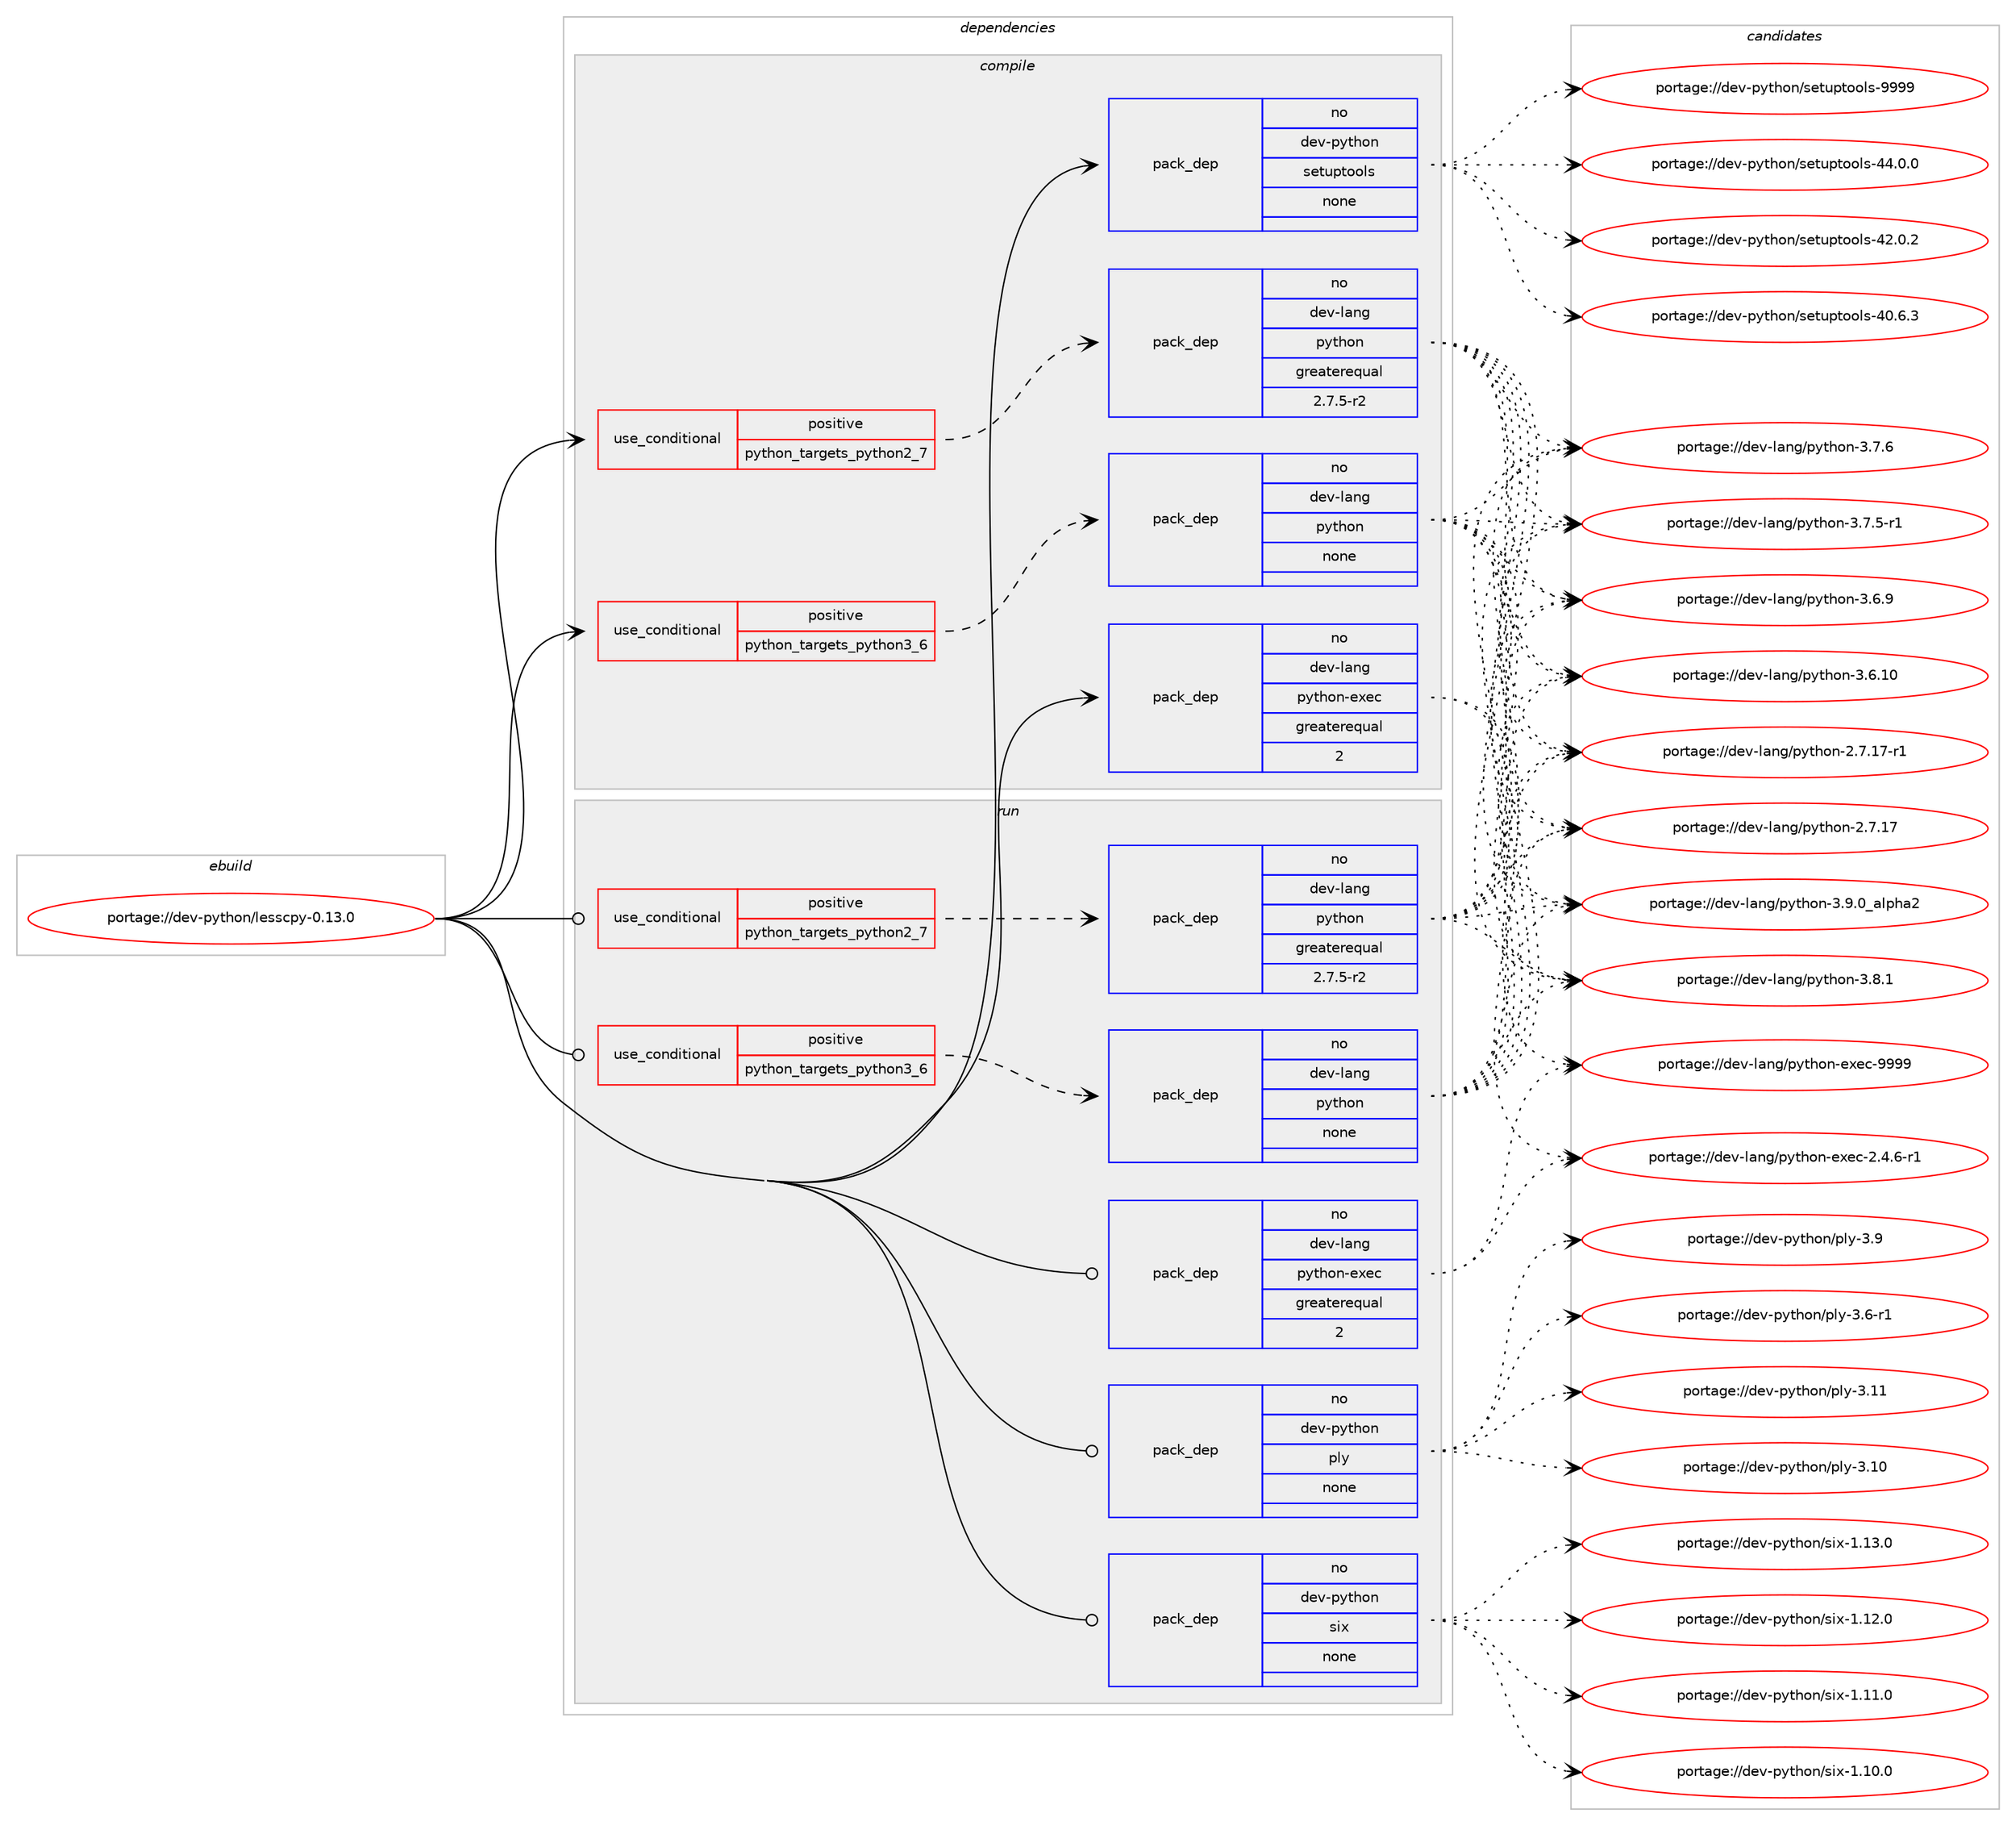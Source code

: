 digraph prolog {

# *************
# Graph options
# *************

newrank=true;
concentrate=true;
compound=true;
graph [rankdir=LR,fontname=Helvetica,fontsize=10,ranksep=1.5];#, ranksep=2.5, nodesep=0.2];
edge  [arrowhead=vee];
node  [fontname=Helvetica,fontsize=10];

# **********
# The ebuild
# **********

subgraph cluster_leftcol {
color=gray;
label=<<i>ebuild</i>>;
id [label="portage://dev-python/lesscpy-0.13.0", color=red, width=4, href="../dev-python/lesscpy-0.13.0.svg"];
}

# ****************
# The dependencies
# ****************

subgraph cluster_midcol {
color=gray;
label=<<i>dependencies</i>>;
subgraph cluster_compile {
fillcolor="#eeeeee";
style=filled;
label=<<i>compile</i>>;
subgraph cond113542 {
dependency452520 [label=<<TABLE BORDER="0" CELLBORDER="1" CELLSPACING="0" CELLPADDING="4"><TR><TD ROWSPAN="3" CELLPADDING="10">use_conditional</TD></TR><TR><TD>positive</TD></TR><TR><TD>python_targets_python2_7</TD></TR></TABLE>>, shape=none, color=red];
subgraph pack333998 {
dependency452521 [label=<<TABLE BORDER="0" CELLBORDER="1" CELLSPACING="0" CELLPADDING="4" WIDTH="220"><TR><TD ROWSPAN="6" CELLPADDING="30">pack_dep</TD></TR><TR><TD WIDTH="110">no</TD></TR><TR><TD>dev-lang</TD></TR><TR><TD>python</TD></TR><TR><TD>greaterequal</TD></TR><TR><TD>2.7.5-r2</TD></TR></TABLE>>, shape=none, color=blue];
}
dependency452520:e -> dependency452521:w [weight=20,style="dashed",arrowhead="vee"];
}
id:e -> dependency452520:w [weight=20,style="solid",arrowhead="vee"];
subgraph cond113543 {
dependency452522 [label=<<TABLE BORDER="0" CELLBORDER="1" CELLSPACING="0" CELLPADDING="4"><TR><TD ROWSPAN="3" CELLPADDING="10">use_conditional</TD></TR><TR><TD>positive</TD></TR><TR><TD>python_targets_python3_6</TD></TR></TABLE>>, shape=none, color=red];
subgraph pack333999 {
dependency452523 [label=<<TABLE BORDER="0" CELLBORDER="1" CELLSPACING="0" CELLPADDING="4" WIDTH="220"><TR><TD ROWSPAN="6" CELLPADDING="30">pack_dep</TD></TR><TR><TD WIDTH="110">no</TD></TR><TR><TD>dev-lang</TD></TR><TR><TD>python</TD></TR><TR><TD>none</TD></TR><TR><TD></TD></TR></TABLE>>, shape=none, color=blue];
}
dependency452522:e -> dependency452523:w [weight=20,style="dashed",arrowhead="vee"];
}
id:e -> dependency452522:w [weight=20,style="solid",arrowhead="vee"];
subgraph pack334000 {
dependency452524 [label=<<TABLE BORDER="0" CELLBORDER="1" CELLSPACING="0" CELLPADDING="4" WIDTH="220"><TR><TD ROWSPAN="6" CELLPADDING="30">pack_dep</TD></TR><TR><TD WIDTH="110">no</TD></TR><TR><TD>dev-lang</TD></TR><TR><TD>python-exec</TD></TR><TR><TD>greaterequal</TD></TR><TR><TD>2</TD></TR></TABLE>>, shape=none, color=blue];
}
id:e -> dependency452524:w [weight=20,style="solid",arrowhead="vee"];
subgraph pack334001 {
dependency452525 [label=<<TABLE BORDER="0" CELLBORDER="1" CELLSPACING="0" CELLPADDING="4" WIDTH="220"><TR><TD ROWSPAN="6" CELLPADDING="30">pack_dep</TD></TR><TR><TD WIDTH="110">no</TD></TR><TR><TD>dev-python</TD></TR><TR><TD>setuptools</TD></TR><TR><TD>none</TD></TR><TR><TD></TD></TR></TABLE>>, shape=none, color=blue];
}
id:e -> dependency452525:w [weight=20,style="solid",arrowhead="vee"];
}
subgraph cluster_compileandrun {
fillcolor="#eeeeee";
style=filled;
label=<<i>compile and run</i>>;
}
subgraph cluster_run {
fillcolor="#eeeeee";
style=filled;
label=<<i>run</i>>;
subgraph cond113544 {
dependency452526 [label=<<TABLE BORDER="0" CELLBORDER="1" CELLSPACING="0" CELLPADDING="4"><TR><TD ROWSPAN="3" CELLPADDING="10">use_conditional</TD></TR><TR><TD>positive</TD></TR><TR><TD>python_targets_python2_7</TD></TR></TABLE>>, shape=none, color=red];
subgraph pack334002 {
dependency452527 [label=<<TABLE BORDER="0" CELLBORDER="1" CELLSPACING="0" CELLPADDING="4" WIDTH="220"><TR><TD ROWSPAN="6" CELLPADDING="30">pack_dep</TD></TR><TR><TD WIDTH="110">no</TD></TR><TR><TD>dev-lang</TD></TR><TR><TD>python</TD></TR><TR><TD>greaterequal</TD></TR><TR><TD>2.7.5-r2</TD></TR></TABLE>>, shape=none, color=blue];
}
dependency452526:e -> dependency452527:w [weight=20,style="dashed",arrowhead="vee"];
}
id:e -> dependency452526:w [weight=20,style="solid",arrowhead="odot"];
subgraph cond113545 {
dependency452528 [label=<<TABLE BORDER="0" CELLBORDER="1" CELLSPACING="0" CELLPADDING="4"><TR><TD ROWSPAN="3" CELLPADDING="10">use_conditional</TD></TR><TR><TD>positive</TD></TR><TR><TD>python_targets_python3_6</TD></TR></TABLE>>, shape=none, color=red];
subgraph pack334003 {
dependency452529 [label=<<TABLE BORDER="0" CELLBORDER="1" CELLSPACING="0" CELLPADDING="4" WIDTH="220"><TR><TD ROWSPAN="6" CELLPADDING="30">pack_dep</TD></TR><TR><TD WIDTH="110">no</TD></TR><TR><TD>dev-lang</TD></TR><TR><TD>python</TD></TR><TR><TD>none</TD></TR><TR><TD></TD></TR></TABLE>>, shape=none, color=blue];
}
dependency452528:e -> dependency452529:w [weight=20,style="dashed",arrowhead="vee"];
}
id:e -> dependency452528:w [weight=20,style="solid",arrowhead="odot"];
subgraph pack334004 {
dependency452530 [label=<<TABLE BORDER="0" CELLBORDER="1" CELLSPACING="0" CELLPADDING="4" WIDTH="220"><TR><TD ROWSPAN="6" CELLPADDING="30">pack_dep</TD></TR><TR><TD WIDTH="110">no</TD></TR><TR><TD>dev-lang</TD></TR><TR><TD>python-exec</TD></TR><TR><TD>greaterequal</TD></TR><TR><TD>2</TD></TR></TABLE>>, shape=none, color=blue];
}
id:e -> dependency452530:w [weight=20,style="solid",arrowhead="odot"];
subgraph pack334005 {
dependency452531 [label=<<TABLE BORDER="0" CELLBORDER="1" CELLSPACING="0" CELLPADDING="4" WIDTH="220"><TR><TD ROWSPAN="6" CELLPADDING="30">pack_dep</TD></TR><TR><TD WIDTH="110">no</TD></TR><TR><TD>dev-python</TD></TR><TR><TD>ply</TD></TR><TR><TD>none</TD></TR><TR><TD></TD></TR></TABLE>>, shape=none, color=blue];
}
id:e -> dependency452531:w [weight=20,style="solid",arrowhead="odot"];
subgraph pack334006 {
dependency452532 [label=<<TABLE BORDER="0" CELLBORDER="1" CELLSPACING="0" CELLPADDING="4" WIDTH="220"><TR><TD ROWSPAN="6" CELLPADDING="30">pack_dep</TD></TR><TR><TD WIDTH="110">no</TD></TR><TR><TD>dev-python</TD></TR><TR><TD>six</TD></TR><TR><TD>none</TD></TR><TR><TD></TD></TR></TABLE>>, shape=none, color=blue];
}
id:e -> dependency452532:w [weight=20,style="solid",arrowhead="odot"];
}
}

# **************
# The candidates
# **************

subgraph cluster_choices {
rank=same;
color=gray;
label=<<i>candidates</i>>;

subgraph choice333998 {
color=black;
nodesep=1;
choice10010111845108971101034711212111610411111045514657464895971081121049750 [label="portage://dev-lang/python-3.9.0_alpha2", color=red, width=4,href="../dev-lang/python-3.9.0_alpha2.svg"];
choice100101118451089711010347112121116104111110455146564649 [label="portage://dev-lang/python-3.8.1", color=red, width=4,href="../dev-lang/python-3.8.1.svg"];
choice100101118451089711010347112121116104111110455146554654 [label="portage://dev-lang/python-3.7.6", color=red, width=4,href="../dev-lang/python-3.7.6.svg"];
choice1001011184510897110103471121211161041111104551465546534511449 [label="portage://dev-lang/python-3.7.5-r1", color=red, width=4,href="../dev-lang/python-3.7.5-r1.svg"];
choice100101118451089711010347112121116104111110455146544657 [label="portage://dev-lang/python-3.6.9", color=red, width=4,href="../dev-lang/python-3.6.9.svg"];
choice10010111845108971101034711212111610411111045514654464948 [label="portage://dev-lang/python-3.6.10", color=red, width=4,href="../dev-lang/python-3.6.10.svg"];
choice100101118451089711010347112121116104111110455046554649554511449 [label="portage://dev-lang/python-2.7.17-r1", color=red, width=4,href="../dev-lang/python-2.7.17-r1.svg"];
choice10010111845108971101034711212111610411111045504655464955 [label="portage://dev-lang/python-2.7.17", color=red, width=4,href="../dev-lang/python-2.7.17.svg"];
dependency452521:e -> choice10010111845108971101034711212111610411111045514657464895971081121049750:w [style=dotted,weight="100"];
dependency452521:e -> choice100101118451089711010347112121116104111110455146564649:w [style=dotted,weight="100"];
dependency452521:e -> choice100101118451089711010347112121116104111110455146554654:w [style=dotted,weight="100"];
dependency452521:e -> choice1001011184510897110103471121211161041111104551465546534511449:w [style=dotted,weight="100"];
dependency452521:e -> choice100101118451089711010347112121116104111110455146544657:w [style=dotted,weight="100"];
dependency452521:e -> choice10010111845108971101034711212111610411111045514654464948:w [style=dotted,weight="100"];
dependency452521:e -> choice100101118451089711010347112121116104111110455046554649554511449:w [style=dotted,weight="100"];
dependency452521:e -> choice10010111845108971101034711212111610411111045504655464955:w [style=dotted,weight="100"];
}
subgraph choice333999 {
color=black;
nodesep=1;
choice10010111845108971101034711212111610411111045514657464895971081121049750 [label="portage://dev-lang/python-3.9.0_alpha2", color=red, width=4,href="../dev-lang/python-3.9.0_alpha2.svg"];
choice100101118451089711010347112121116104111110455146564649 [label="portage://dev-lang/python-3.8.1", color=red, width=4,href="../dev-lang/python-3.8.1.svg"];
choice100101118451089711010347112121116104111110455146554654 [label="portage://dev-lang/python-3.7.6", color=red, width=4,href="../dev-lang/python-3.7.6.svg"];
choice1001011184510897110103471121211161041111104551465546534511449 [label="portage://dev-lang/python-3.7.5-r1", color=red, width=4,href="../dev-lang/python-3.7.5-r1.svg"];
choice100101118451089711010347112121116104111110455146544657 [label="portage://dev-lang/python-3.6.9", color=red, width=4,href="../dev-lang/python-3.6.9.svg"];
choice10010111845108971101034711212111610411111045514654464948 [label="portage://dev-lang/python-3.6.10", color=red, width=4,href="../dev-lang/python-3.6.10.svg"];
choice100101118451089711010347112121116104111110455046554649554511449 [label="portage://dev-lang/python-2.7.17-r1", color=red, width=4,href="../dev-lang/python-2.7.17-r1.svg"];
choice10010111845108971101034711212111610411111045504655464955 [label="portage://dev-lang/python-2.7.17", color=red, width=4,href="../dev-lang/python-2.7.17.svg"];
dependency452523:e -> choice10010111845108971101034711212111610411111045514657464895971081121049750:w [style=dotted,weight="100"];
dependency452523:e -> choice100101118451089711010347112121116104111110455146564649:w [style=dotted,weight="100"];
dependency452523:e -> choice100101118451089711010347112121116104111110455146554654:w [style=dotted,weight="100"];
dependency452523:e -> choice1001011184510897110103471121211161041111104551465546534511449:w [style=dotted,weight="100"];
dependency452523:e -> choice100101118451089711010347112121116104111110455146544657:w [style=dotted,weight="100"];
dependency452523:e -> choice10010111845108971101034711212111610411111045514654464948:w [style=dotted,weight="100"];
dependency452523:e -> choice100101118451089711010347112121116104111110455046554649554511449:w [style=dotted,weight="100"];
dependency452523:e -> choice10010111845108971101034711212111610411111045504655464955:w [style=dotted,weight="100"];
}
subgraph choice334000 {
color=black;
nodesep=1;
choice10010111845108971101034711212111610411111045101120101994557575757 [label="portage://dev-lang/python-exec-9999", color=red, width=4,href="../dev-lang/python-exec-9999.svg"];
choice10010111845108971101034711212111610411111045101120101994550465246544511449 [label="portage://dev-lang/python-exec-2.4.6-r1", color=red, width=4,href="../dev-lang/python-exec-2.4.6-r1.svg"];
dependency452524:e -> choice10010111845108971101034711212111610411111045101120101994557575757:w [style=dotted,weight="100"];
dependency452524:e -> choice10010111845108971101034711212111610411111045101120101994550465246544511449:w [style=dotted,weight="100"];
}
subgraph choice334001 {
color=black;
nodesep=1;
choice10010111845112121116104111110471151011161171121161111111081154557575757 [label="portage://dev-python/setuptools-9999", color=red, width=4,href="../dev-python/setuptools-9999.svg"];
choice100101118451121211161041111104711510111611711211611111110811545525246484648 [label="portage://dev-python/setuptools-44.0.0", color=red, width=4,href="../dev-python/setuptools-44.0.0.svg"];
choice100101118451121211161041111104711510111611711211611111110811545525046484650 [label="portage://dev-python/setuptools-42.0.2", color=red, width=4,href="../dev-python/setuptools-42.0.2.svg"];
choice100101118451121211161041111104711510111611711211611111110811545524846544651 [label="portage://dev-python/setuptools-40.6.3", color=red, width=4,href="../dev-python/setuptools-40.6.3.svg"];
dependency452525:e -> choice10010111845112121116104111110471151011161171121161111111081154557575757:w [style=dotted,weight="100"];
dependency452525:e -> choice100101118451121211161041111104711510111611711211611111110811545525246484648:w [style=dotted,weight="100"];
dependency452525:e -> choice100101118451121211161041111104711510111611711211611111110811545525046484650:w [style=dotted,weight="100"];
dependency452525:e -> choice100101118451121211161041111104711510111611711211611111110811545524846544651:w [style=dotted,weight="100"];
}
subgraph choice334002 {
color=black;
nodesep=1;
choice10010111845108971101034711212111610411111045514657464895971081121049750 [label="portage://dev-lang/python-3.9.0_alpha2", color=red, width=4,href="../dev-lang/python-3.9.0_alpha2.svg"];
choice100101118451089711010347112121116104111110455146564649 [label="portage://dev-lang/python-3.8.1", color=red, width=4,href="../dev-lang/python-3.8.1.svg"];
choice100101118451089711010347112121116104111110455146554654 [label="portage://dev-lang/python-3.7.6", color=red, width=4,href="../dev-lang/python-3.7.6.svg"];
choice1001011184510897110103471121211161041111104551465546534511449 [label="portage://dev-lang/python-3.7.5-r1", color=red, width=4,href="../dev-lang/python-3.7.5-r1.svg"];
choice100101118451089711010347112121116104111110455146544657 [label="portage://dev-lang/python-3.6.9", color=red, width=4,href="../dev-lang/python-3.6.9.svg"];
choice10010111845108971101034711212111610411111045514654464948 [label="portage://dev-lang/python-3.6.10", color=red, width=4,href="../dev-lang/python-3.6.10.svg"];
choice100101118451089711010347112121116104111110455046554649554511449 [label="portage://dev-lang/python-2.7.17-r1", color=red, width=4,href="../dev-lang/python-2.7.17-r1.svg"];
choice10010111845108971101034711212111610411111045504655464955 [label="portage://dev-lang/python-2.7.17", color=red, width=4,href="../dev-lang/python-2.7.17.svg"];
dependency452527:e -> choice10010111845108971101034711212111610411111045514657464895971081121049750:w [style=dotted,weight="100"];
dependency452527:e -> choice100101118451089711010347112121116104111110455146564649:w [style=dotted,weight="100"];
dependency452527:e -> choice100101118451089711010347112121116104111110455146554654:w [style=dotted,weight="100"];
dependency452527:e -> choice1001011184510897110103471121211161041111104551465546534511449:w [style=dotted,weight="100"];
dependency452527:e -> choice100101118451089711010347112121116104111110455146544657:w [style=dotted,weight="100"];
dependency452527:e -> choice10010111845108971101034711212111610411111045514654464948:w [style=dotted,weight="100"];
dependency452527:e -> choice100101118451089711010347112121116104111110455046554649554511449:w [style=dotted,weight="100"];
dependency452527:e -> choice10010111845108971101034711212111610411111045504655464955:w [style=dotted,weight="100"];
}
subgraph choice334003 {
color=black;
nodesep=1;
choice10010111845108971101034711212111610411111045514657464895971081121049750 [label="portage://dev-lang/python-3.9.0_alpha2", color=red, width=4,href="../dev-lang/python-3.9.0_alpha2.svg"];
choice100101118451089711010347112121116104111110455146564649 [label="portage://dev-lang/python-3.8.1", color=red, width=4,href="../dev-lang/python-3.8.1.svg"];
choice100101118451089711010347112121116104111110455146554654 [label="portage://dev-lang/python-3.7.6", color=red, width=4,href="../dev-lang/python-3.7.6.svg"];
choice1001011184510897110103471121211161041111104551465546534511449 [label="portage://dev-lang/python-3.7.5-r1", color=red, width=4,href="../dev-lang/python-3.7.5-r1.svg"];
choice100101118451089711010347112121116104111110455146544657 [label="portage://dev-lang/python-3.6.9", color=red, width=4,href="../dev-lang/python-3.6.9.svg"];
choice10010111845108971101034711212111610411111045514654464948 [label="portage://dev-lang/python-3.6.10", color=red, width=4,href="../dev-lang/python-3.6.10.svg"];
choice100101118451089711010347112121116104111110455046554649554511449 [label="portage://dev-lang/python-2.7.17-r1", color=red, width=4,href="../dev-lang/python-2.7.17-r1.svg"];
choice10010111845108971101034711212111610411111045504655464955 [label="portage://dev-lang/python-2.7.17", color=red, width=4,href="../dev-lang/python-2.7.17.svg"];
dependency452529:e -> choice10010111845108971101034711212111610411111045514657464895971081121049750:w [style=dotted,weight="100"];
dependency452529:e -> choice100101118451089711010347112121116104111110455146564649:w [style=dotted,weight="100"];
dependency452529:e -> choice100101118451089711010347112121116104111110455146554654:w [style=dotted,weight="100"];
dependency452529:e -> choice1001011184510897110103471121211161041111104551465546534511449:w [style=dotted,weight="100"];
dependency452529:e -> choice100101118451089711010347112121116104111110455146544657:w [style=dotted,weight="100"];
dependency452529:e -> choice10010111845108971101034711212111610411111045514654464948:w [style=dotted,weight="100"];
dependency452529:e -> choice100101118451089711010347112121116104111110455046554649554511449:w [style=dotted,weight="100"];
dependency452529:e -> choice10010111845108971101034711212111610411111045504655464955:w [style=dotted,weight="100"];
}
subgraph choice334004 {
color=black;
nodesep=1;
choice10010111845108971101034711212111610411111045101120101994557575757 [label="portage://dev-lang/python-exec-9999", color=red, width=4,href="../dev-lang/python-exec-9999.svg"];
choice10010111845108971101034711212111610411111045101120101994550465246544511449 [label="portage://dev-lang/python-exec-2.4.6-r1", color=red, width=4,href="../dev-lang/python-exec-2.4.6-r1.svg"];
dependency452530:e -> choice10010111845108971101034711212111610411111045101120101994557575757:w [style=dotted,weight="100"];
dependency452530:e -> choice10010111845108971101034711212111610411111045101120101994550465246544511449:w [style=dotted,weight="100"];
}
subgraph choice334005 {
color=black;
nodesep=1;
choice100101118451121211161041111104711210812145514657 [label="portage://dev-python/ply-3.9", color=red, width=4,href="../dev-python/ply-3.9.svg"];
choice1001011184511212111610411111047112108121455146544511449 [label="portage://dev-python/ply-3.6-r1", color=red, width=4,href="../dev-python/ply-3.6-r1.svg"];
choice10010111845112121116104111110471121081214551464949 [label="portage://dev-python/ply-3.11", color=red, width=4,href="../dev-python/ply-3.11.svg"];
choice10010111845112121116104111110471121081214551464948 [label="portage://dev-python/ply-3.10", color=red, width=4,href="../dev-python/ply-3.10.svg"];
dependency452531:e -> choice100101118451121211161041111104711210812145514657:w [style=dotted,weight="100"];
dependency452531:e -> choice1001011184511212111610411111047112108121455146544511449:w [style=dotted,weight="100"];
dependency452531:e -> choice10010111845112121116104111110471121081214551464949:w [style=dotted,weight="100"];
dependency452531:e -> choice10010111845112121116104111110471121081214551464948:w [style=dotted,weight="100"];
}
subgraph choice334006 {
color=black;
nodesep=1;
choice100101118451121211161041111104711510512045494649514648 [label="portage://dev-python/six-1.13.0", color=red, width=4,href="../dev-python/six-1.13.0.svg"];
choice100101118451121211161041111104711510512045494649504648 [label="portage://dev-python/six-1.12.0", color=red, width=4,href="../dev-python/six-1.12.0.svg"];
choice100101118451121211161041111104711510512045494649494648 [label="portage://dev-python/six-1.11.0", color=red, width=4,href="../dev-python/six-1.11.0.svg"];
choice100101118451121211161041111104711510512045494649484648 [label="portage://dev-python/six-1.10.0", color=red, width=4,href="../dev-python/six-1.10.0.svg"];
dependency452532:e -> choice100101118451121211161041111104711510512045494649514648:w [style=dotted,weight="100"];
dependency452532:e -> choice100101118451121211161041111104711510512045494649504648:w [style=dotted,weight="100"];
dependency452532:e -> choice100101118451121211161041111104711510512045494649494648:w [style=dotted,weight="100"];
dependency452532:e -> choice100101118451121211161041111104711510512045494649484648:w [style=dotted,weight="100"];
}
}

}
